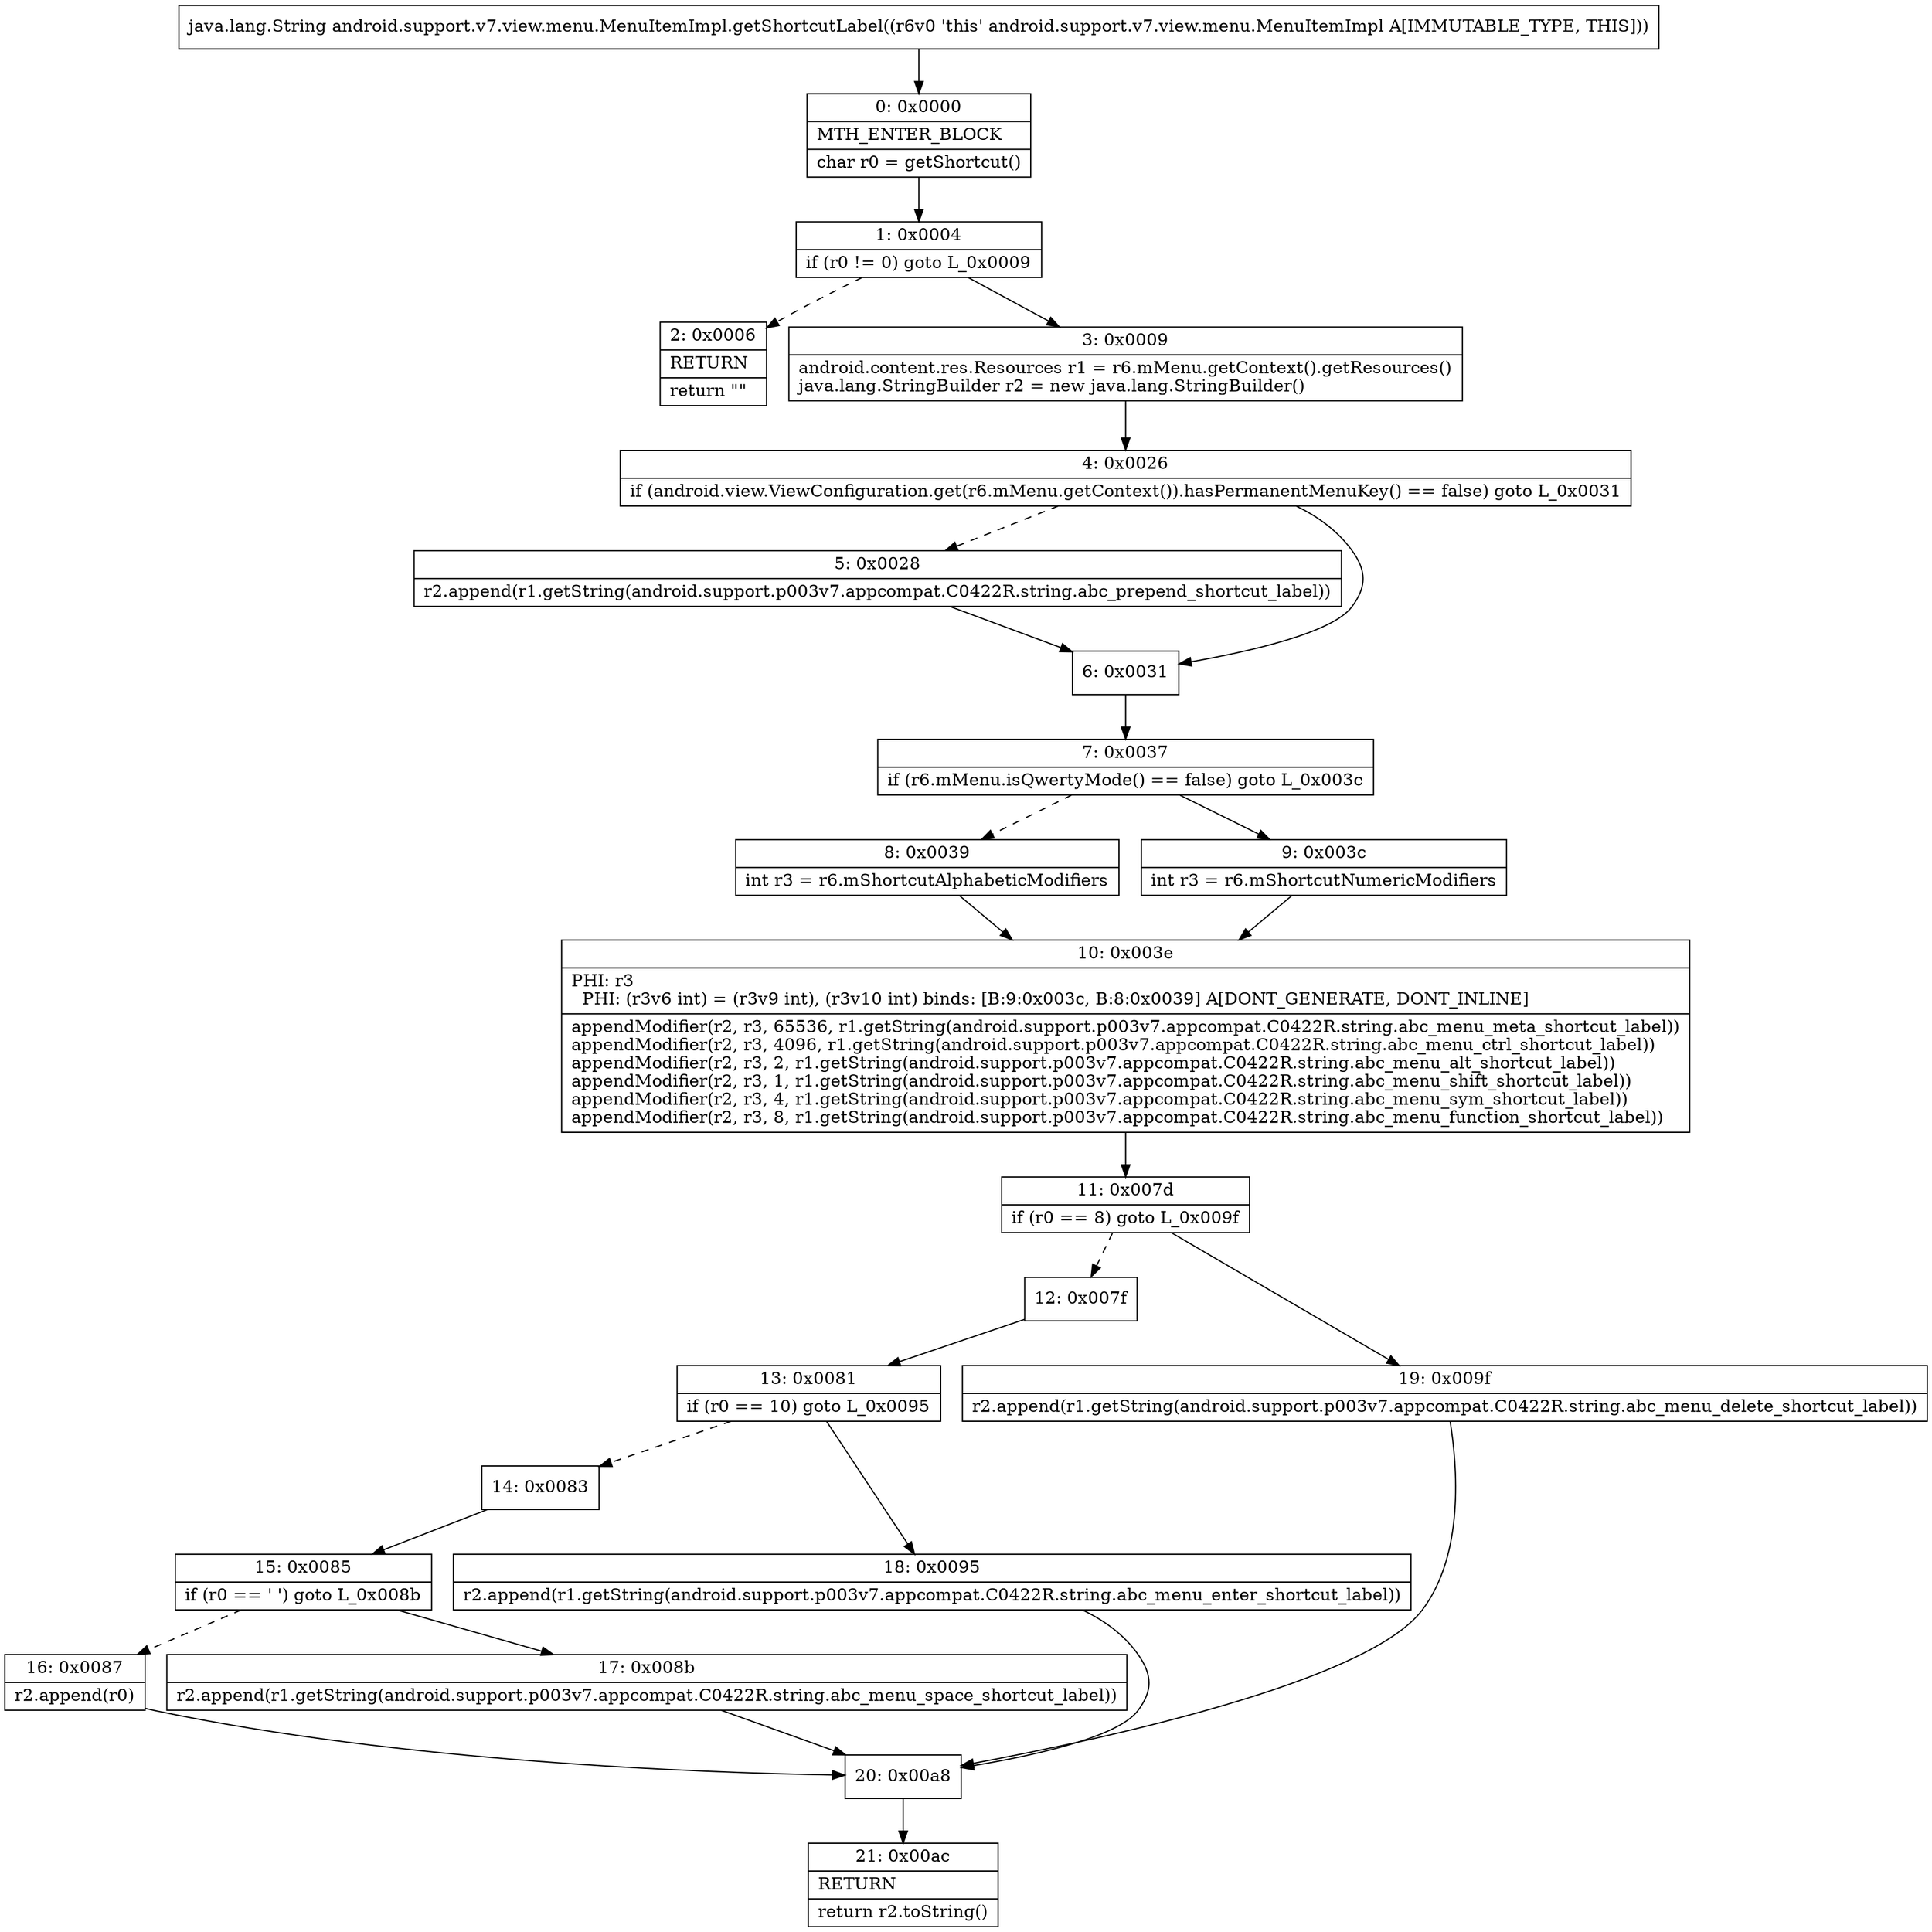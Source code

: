 digraph "CFG forandroid.support.v7.view.menu.MenuItemImpl.getShortcutLabel()Ljava\/lang\/String;" {
Node_0 [shape=record,label="{0\:\ 0x0000|MTH_ENTER_BLOCK\l|char r0 = getShortcut()\l}"];
Node_1 [shape=record,label="{1\:\ 0x0004|if (r0 != 0) goto L_0x0009\l}"];
Node_2 [shape=record,label="{2\:\ 0x0006|RETURN\l|return \"\"\l}"];
Node_3 [shape=record,label="{3\:\ 0x0009|android.content.res.Resources r1 = r6.mMenu.getContext().getResources()\ljava.lang.StringBuilder r2 = new java.lang.StringBuilder()\l}"];
Node_4 [shape=record,label="{4\:\ 0x0026|if (android.view.ViewConfiguration.get(r6.mMenu.getContext()).hasPermanentMenuKey() == false) goto L_0x0031\l}"];
Node_5 [shape=record,label="{5\:\ 0x0028|r2.append(r1.getString(android.support.p003v7.appcompat.C0422R.string.abc_prepend_shortcut_label))\l}"];
Node_6 [shape=record,label="{6\:\ 0x0031}"];
Node_7 [shape=record,label="{7\:\ 0x0037|if (r6.mMenu.isQwertyMode() == false) goto L_0x003c\l}"];
Node_8 [shape=record,label="{8\:\ 0x0039|int r3 = r6.mShortcutAlphabeticModifiers\l}"];
Node_9 [shape=record,label="{9\:\ 0x003c|int r3 = r6.mShortcutNumericModifiers\l}"];
Node_10 [shape=record,label="{10\:\ 0x003e|PHI: r3 \l  PHI: (r3v6 int) = (r3v9 int), (r3v10 int) binds: [B:9:0x003c, B:8:0x0039] A[DONT_GENERATE, DONT_INLINE]\l|appendModifier(r2, r3, 65536, r1.getString(android.support.p003v7.appcompat.C0422R.string.abc_menu_meta_shortcut_label))\lappendModifier(r2, r3, 4096, r1.getString(android.support.p003v7.appcompat.C0422R.string.abc_menu_ctrl_shortcut_label))\lappendModifier(r2, r3, 2, r1.getString(android.support.p003v7.appcompat.C0422R.string.abc_menu_alt_shortcut_label))\lappendModifier(r2, r3, 1, r1.getString(android.support.p003v7.appcompat.C0422R.string.abc_menu_shift_shortcut_label))\lappendModifier(r2, r3, 4, r1.getString(android.support.p003v7.appcompat.C0422R.string.abc_menu_sym_shortcut_label))\lappendModifier(r2, r3, 8, r1.getString(android.support.p003v7.appcompat.C0422R.string.abc_menu_function_shortcut_label))\l}"];
Node_11 [shape=record,label="{11\:\ 0x007d|if (r0 == 8) goto L_0x009f\l}"];
Node_12 [shape=record,label="{12\:\ 0x007f}"];
Node_13 [shape=record,label="{13\:\ 0x0081|if (r0 == 10) goto L_0x0095\l}"];
Node_14 [shape=record,label="{14\:\ 0x0083}"];
Node_15 [shape=record,label="{15\:\ 0x0085|if (r0 == ' ') goto L_0x008b\l}"];
Node_16 [shape=record,label="{16\:\ 0x0087|r2.append(r0)\l}"];
Node_17 [shape=record,label="{17\:\ 0x008b|r2.append(r1.getString(android.support.p003v7.appcompat.C0422R.string.abc_menu_space_shortcut_label))\l}"];
Node_18 [shape=record,label="{18\:\ 0x0095|r2.append(r1.getString(android.support.p003v7.appcompat.C0422R.string.abc_menu_enter_shortcut_label))\l}"];
Node_19 [shape=record,label="{19\:\ 0x009f|r2.append(r1.getString(android.support.p003v7.appcompat.C0422R.string.abc_menu_delete_shortcut_label))\l}"];
Node_20 [shape=record,label="{20\:\ 0x00a8}"];
Node_21 [shape=record,label="{21\:\ 0x00ac|RETURN\l|return r2.toString()\l}"];
MethodNode[shape=record,label="{java.lang.String android.support.v7.view.menu.MenuItemImpl.getShortcutLabel((r6v0 'this' android.support.v7.view.menu.MenuItemImpl A[IMMUTABLE_TYPE, THIS])) }"];
MethodNode -> Node_0;
Node_0 -> Node_1;
Node_1 -> Node_2[style=dashed];
Node_1 -> Node_3;
Node_3 -> Node_4;
Node_4 -> Node_5[style=dashed];
Node_4 -> Node_6;
Node_5 -> Node_6;
Node_6 -> Node_7;
Node_7 -> Node_8[style=dashed];
Node_7 -> Node_9;
Node_8 -> Node_10;
Node_9 -> Node_10;
Node_10 -> Node_11;
Node_11 -> Node_12[style=dashed];
Node_11 -> Node_19;
Node_12 -> Node_13;
Node_13 -> Node_14[style=dashed];
Node_13 -> Node_18;
Node_14 -> Node_15;
Node_15 -> Node_16[style=dashed];
Node_15 -> Node_17;
Node_16 -> Node_20;
Node_17 -> Node_20;
Node_18 -> Node_20;
Node_19 -> Node_20;
Node_20 -> Node_21;
}

